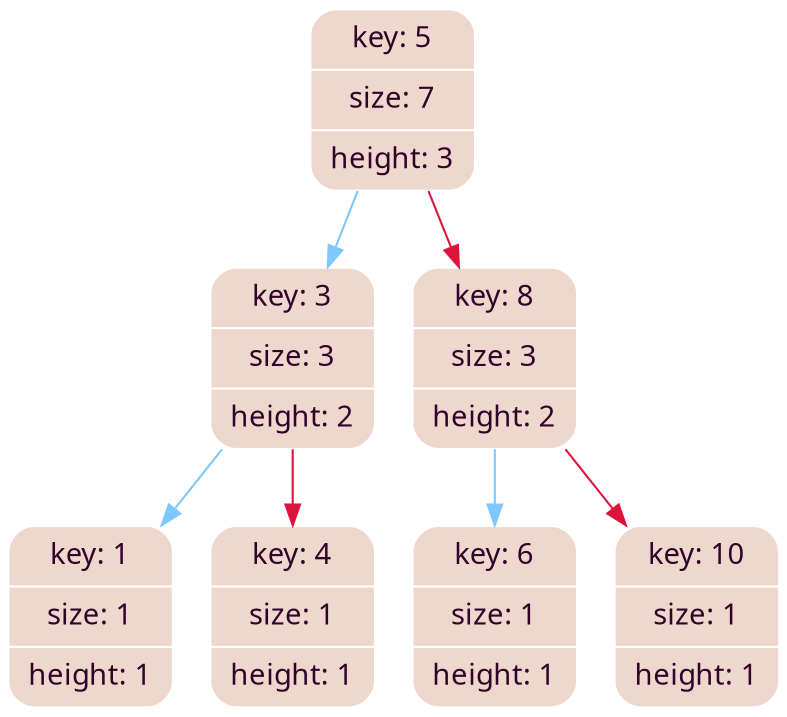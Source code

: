 digraph   
{
rankdir = ""
splines = "true"

node0x55c873d44300 [shape      = "Mrecord", width = 1.1, height = 1.21,  fillcolor   = "#eed8cd", style = "filled", fontcolor= " #31032A", fontname = "Calibri", color = "white", label = "{key: 5| size: 7| height: 3}"]
node0x55c873d44300 -> node0x55c873d44400 [color = "#7FC7FF", style = "", constraint = true, fillcolor = "#7FC7FF",   fontcolor = "", fontname = "Calibri", label = ""];
node0x55c873d44400 [shape      = "Mrecord", width = 1.1, height = 1.21,  fillcolor   = "#eed8cd", style = "filled", fontcolor= " #31032A", fontname = "Calibri", color = "white", label = "{key: 3| size: 3| height: 2}"]
node0x55c873d44400 -> node0x55c873d44340 [color = "#7FC7FF", style = "", constraint = true, fillcolor = "#7FC7FF",   fontcolor = "", fontname = "Calibri", label = ""];
node0x55c873d44340 [shape      = "Mrecord", width = 1.1, height = 1.21,  fillcolor   = "#eed8cd", style = "filled", fontcolor= " #31032A", fontname = "Calibri", color = "white", label = "{key: 1| size: 1| height: 1}"]
node0x55c873d44400 -> node0x55c873d443c0 [color = "#DC143C", style = "", constraint = true, fillcolor = "#DC143C",   fontcolor = "", fontname = "Calibri", label = ""];
node0x55c873d443c0 [shape      = "Mrecord", width = 1.1, height = 1.21,  fillcolor   = "#eed8cd", style = "filled", fontcolor= " #31032A", fontname = "Calibri", color = "white", label = "{key: 4| size: 1| height: 1}"]
node0x55c873d44300 -> node0x55c873d442c0 [color = "#DC143C", style = "", constraint = true, fillcolor = "#DC143C",   fontcolor = "", fontname = "Calibri", label = ""];
node0x55c873d442c0 [shape      = "Mrecord", width = 1.1, height = 1.21,  fillcolor   = "#eed8cd", style = "filled", fontcolor= " #31032A", fontname = "Calibri", color = "white", label = "{key: 8| size: 3| height: 2}"]
node0x55c873d442c0 -> node0x55c873d44440 [color = "#7FC7FF", style = "", constraint = true, fillcolor = "#7FC7FF",   fontcolor = "", fontname = "Calibri", label = ""];
node0x55c873d44440 [shape      = "Mrecord", width = 1.1, height = 1.21,  fillcolor   = "#eed8cd", style = "filled", fontcolor= " #31032A", fontname = "Calibri", color = "white", label = "{key: 6| size: 1| height: 1}"]
node0x55c873d442c0 -> node0x55c873d44380 [color = "#DC143C", style = "", constraint = true, fillcolor = "#DC143C",   fontcolor = "", fontname = "Calibri", label = ""];
node0x55c873d44380 [shape      = "Mrecord", width = 1.1, height = 1.21,  fillcolor   = "#eed8cd", style = "filled", fontcolor= " #31032A", fontname = "Calibri", color = "white", label = "{key: 10| size: 1| height: 1}"]
}
